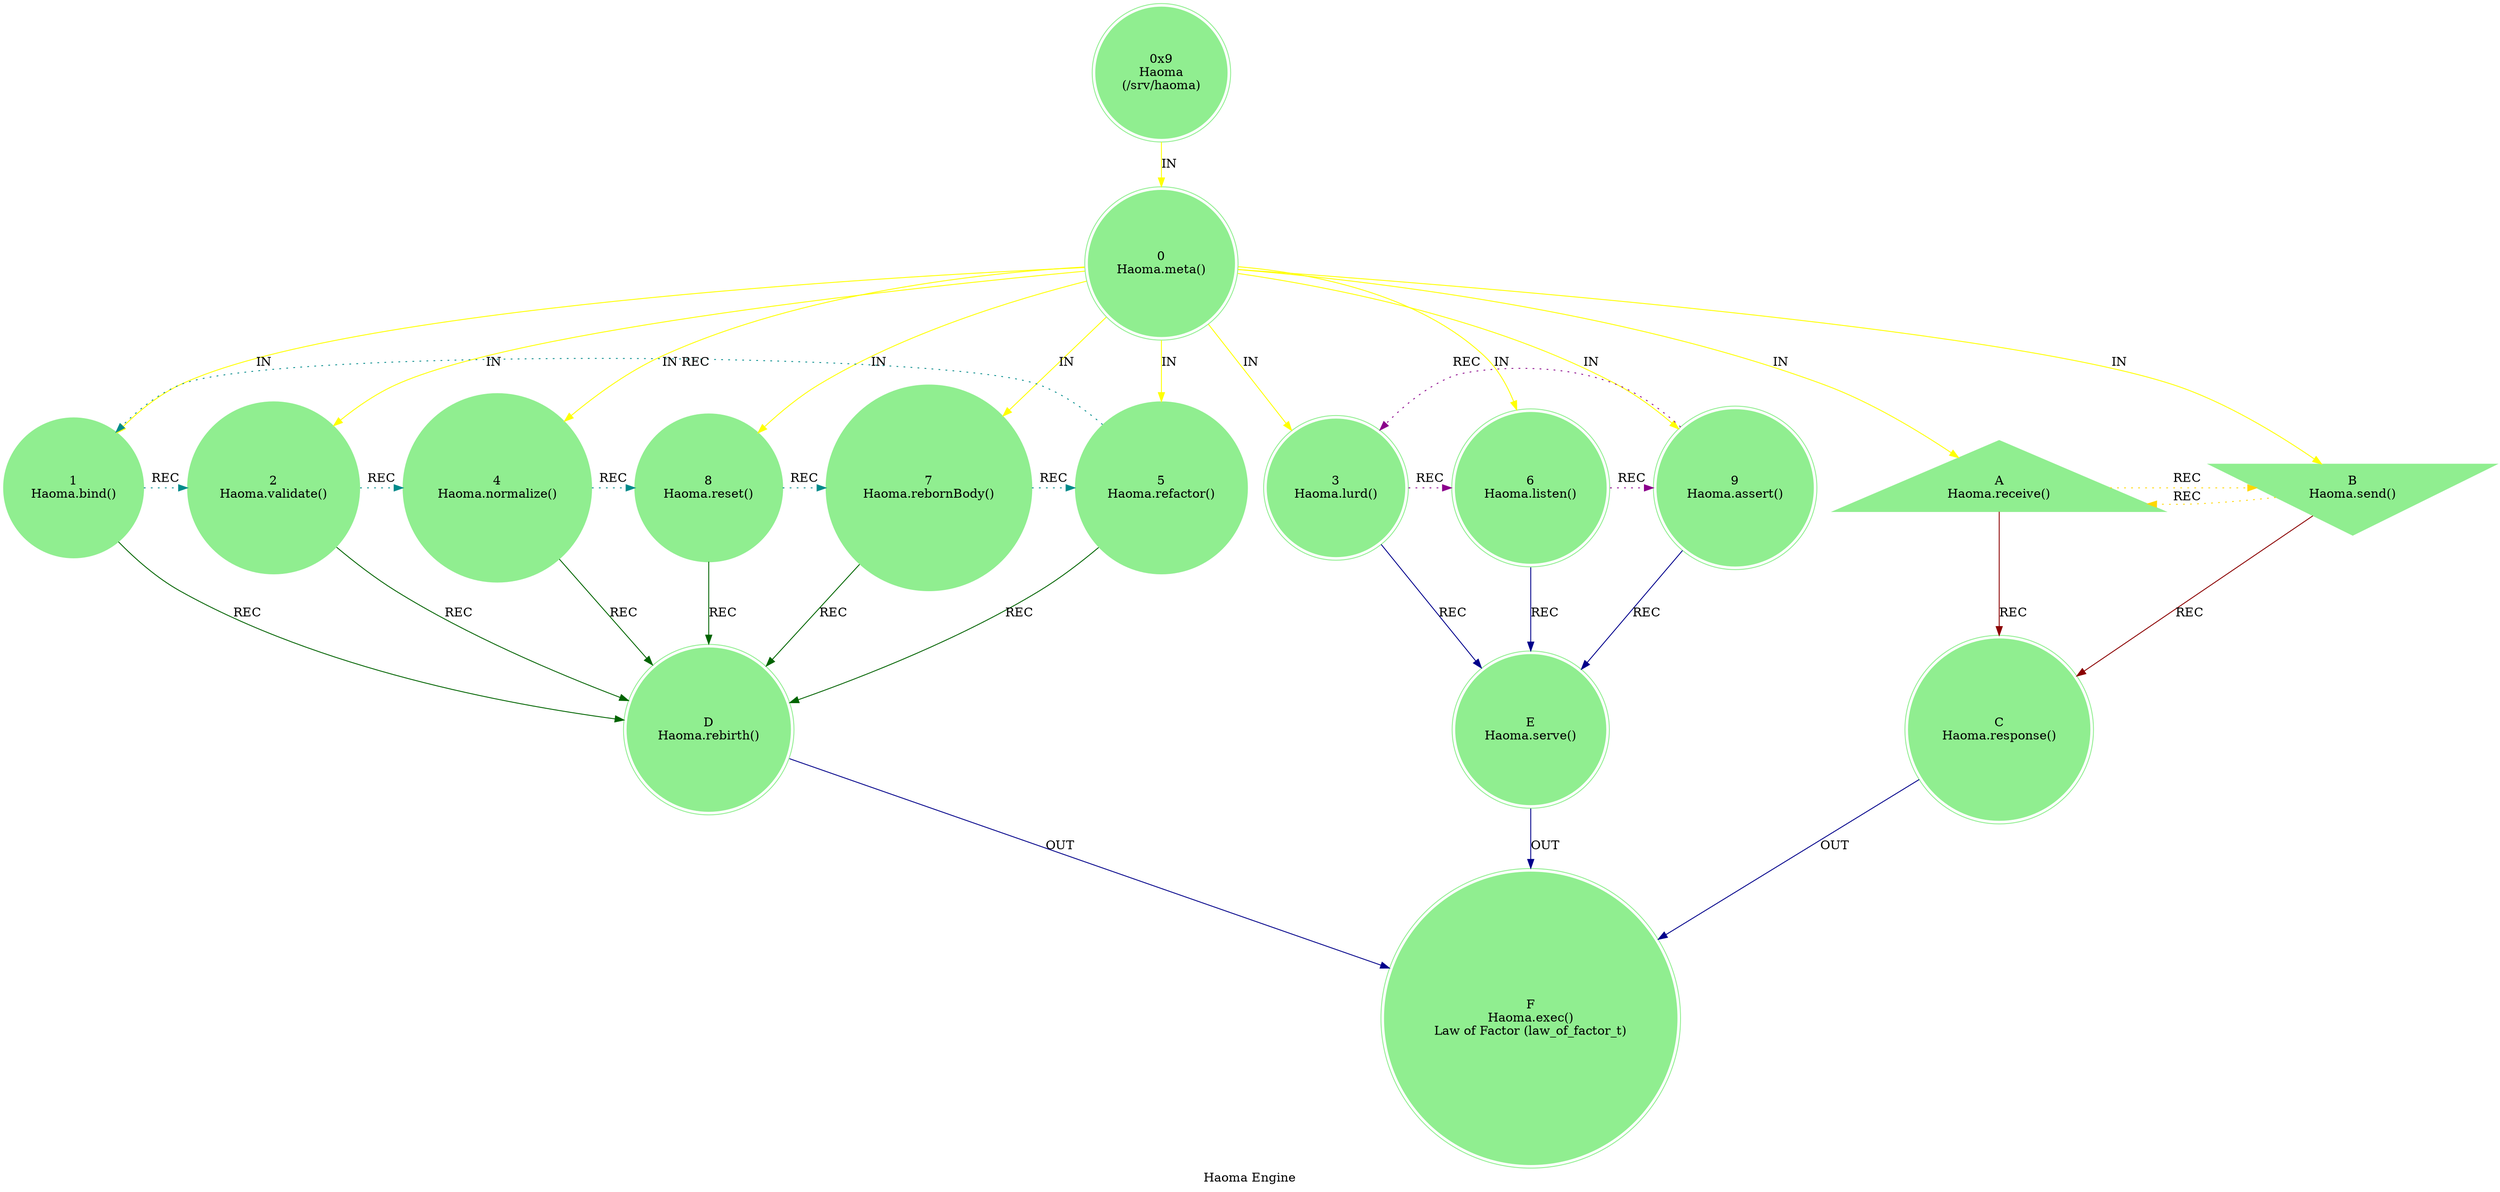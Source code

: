 digraph G {
    label = "Haoma Engine";
    style = filled;
    color = red;
    comment = "";
    node [shape = polygon; sides = 6; style = filled; color = lightgreen;];
    
    spark_9_mythos_t [label = "0x9\nHaoma\n(/srv/haoma)";shape = doublecircle;];
    
    // The Sacred 3-6-9 (Boundary of Perception).
    // "If you knew the magnificence of 3, 6, and 9, you would have a key to the universe." — Tesla.
    // The 1-2-4-8-7-5 Vortex (Boundary of Comprehension).
    // r0::meta();r1,r2,r4,r8,r7,r5;r3,r6,r;ra::receive(),rb::send(),rc::dispatch(),rd::commit(),re::serve(),rf::exec()
    spark_0_haoma_t [label = "0\nHaoma.meta()";shape = doublecircle;comment = "Engine Init";];
    spark_1_haoma_t [label = "1\nHaoma.bind()";shape = circle;comment = "";];
    spark_2_haoma_t [label = "2\nHaoma.validate()";shape = circle;comment = "";];
    spark_4_haoma_t [label = "4\nHaoma.normalize()";shape = circle;comment = "";];
    spark_8_haoma_t [label = "8\nHaoma.reset()";shape = circle;comment = "";];
    spark_7_haoma_t [label = "7\nHaoma.rebornBody()";shape = circle;comment = "";];
    spark_5_haoma_t [label = "5\nHaoma.refactor()";shape = circle;comment = "";];
    spark_3_haoma_t [label = "3\nHaoma.lurd()";shape = doublecircle;comment = "`/sys/lurd`";];
    spark_6_haoma_t [label = "6\nHaoma.listen()";shape = doublecircle;comment = "";];
    spark_9_haoma_t [label = "9\nHaoma.assert()";shape = doublecircle;comment = "";];
    spark_a_haoma_t [label = "A\nHaoma.receive()";shape = triangle;comment = "";];
    spark_b_haoma_t [label = "B\nHaoma.send()";shape = invtriangle;comment = "";];
    spark_c_haoma_t [label = "C\nHaoma.response()";shape = doublecircle;comment = "";];
    spark_d_haoma_t [label = "D\nHaoma.rebirth()";shape = doublecircle;comment = "";];
    spark_e_haoma_t [label = "E\nHaoma.serve()";shape = doublecircle;comment = "`/sys/haoma`";];
    spark_f_haoma_t [label = "F\nHaoma.exec()\nLaw of Factor (law_of_factor_t)";shape = doublecircle;comment = "";];
    
    // IN = Input
    // OUT = Output
    // REC = Recursion
    spark_9_mythos_t -> spark_0_haoma_t -> {spark_a_haoma_t spark_b_haoma_t spark_1_haoma_t spark_2_haoma_t spark_3_haoma_t spark_4_haoma_t spark_5_haoma_t spark_6_haoma_t spark_7_haoma_t spark_8_haoma_t spark_9_haoma_t} [label = "IN"; color = yellow; comment = "";];
    
    {spark_a_haoma_t spark_b_haoma_t} -> spark_c_haoma_t [label = "REC"; color = darkred; comment = "";];
    {spark_1_haoma_t spark_2_haoma_t spark_4_haoma_t spark_8_haoma_t spark_7_haoma_t spark_5_haoma_t} -> spark_d_haoma_t [label = "REC"; color = darkgreen; comment = "";];
    {spark_3_haoma_t spark_6_haoma_t spark_9_haoma_t} -> spark_e_haoma_t [label = "REC"; color = darkblue; comment = "";];
    
    spark_1_haoma_t -> spark_2_haoma_t -> spark_4_haoma_t -> spark_8_haoma_t -> spark_7_haoma_t -> spark_5_haoma_t -> spark_1_haoma_t [label = "REC"; color = darkcyan; comment = ""; style = dotted; constraint = false;];
    spark_3_haoma_t -> spark_6_haoma_t -> spark_9_haoma_t -> spark_3_haoma_t [label = "REC"; color = darkmagenta; comment = ""; style = dotted; constraint = false;];
    spark_a_haoma_t -> spark_b_haoma_t -> spark_a_haoma_t [label = "REC"; color = gold; comment = ""; style = dotted; constraint = false;];
    
    {spark_c_haoma_t spark_d_haoma_t spark_e_haoma_t} -> spark_f_haoma_t [label = "OUT"; color = darkblue; comment = "";];
}